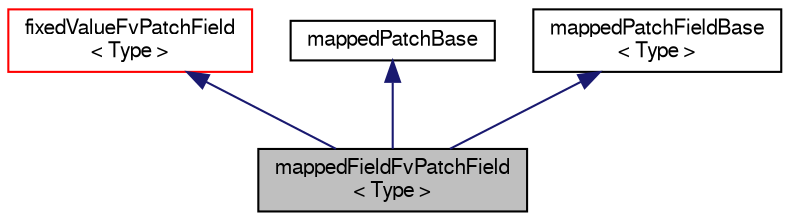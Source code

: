 digraph "mappedFieldFvPatchField&lt; Type &gt;"
{
  bgcolor="transparent";
  edge [fontname="FreeSans",fontsize="10",labelfontname="FreeSans",labelfontsize="10"];
  node [fontname="FreeSans",fontsize="10",shape=record];
  Node0 [label="mappedFieldFvPatchField\l\< Type \>",height=0.2,width=0.4,color="black", fillcolor="grey75", style="filled", fontcolor="black"];
  Node1 -> Node0 [dir="back",color="midnightblue",fontsize="10",style="solid",fontname="FreeSans"];
  Node1 [label="fixedValueFvPatchField\l\< Type \>",height=0.2,width=0.4,color="red",URL="$a21986.html",tooltip="This boundary condition supplies a fixed value constraint, and is the base class for a number of othe..."];
  Node10 -> Node0 [dir="back",color="midnightblue",fontsize="10",style="solid",fontname="FreeSans"];
  Node10 [label="mappedPatchBase",height=0.2,width=0.4,color="black",URL="$a25094.html",tooltip="Determines a mapping between patch face centres and mesh cell or face centres and processors they&#39;re ..."];
  Node11 -> Node0 [dir="back",color="midnightblue",fontsize="10",style="solid",fontname="FreeSans"];
  Node11 [label="mappedPatchFieldBase\l\< Type \>",height=0.2,width=0.4,color="black",URL="$a22162.html",tooltip="Functionality for sampling fields using mappedPatchBase. Every call to mappedField() returns a sample..."];
}
